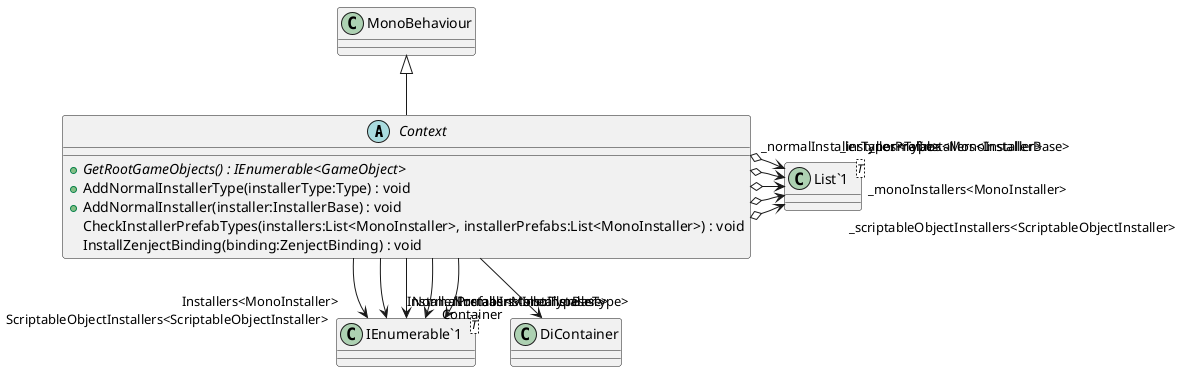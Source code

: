 @startuml
abstract class Context {
    + {abstract} GetRootGameObjects() : IEnumerable<GameObject>
    + AddNormalInstallerType(installerType:Type) : void
    + AddNormalInstaller(installer:InstallerBase) : void
    CheckInstallerPrefabTypes(installers:List<MonoInstaller>, installerPrefabs:List<MonoInstaller>) : void
    InstallZenjectBinding(binding:ZenjectBinding) : void
}
class "List`1"<T> {
}
class "IEnumerable`1"<T> {
}
MonoBehaviour <|-- Context
Context o-> "_scriptableObjectInstallers<ScriptableObjectInstaller>" "List`1"
Context o-> "_monoInstallers<MonoInstaller>" "List`1"
Context o-> "_installerPrefabs<MonoInstaller>" "List`1"
Context o-> "_normalInstallers<InstallerBase>" "List`1"
Context o-> "_normalInstallerTypes<Type>" "List`1"
Context --> "Installers<MonoInstaller>" "IEnumerable`1"
Context --> "InstallerPrefabs<MonoInstaller>" "IEnumerable`1"
Context --> "ScriptableObjectInstallers<ScriptableObjectInstaller>" "IEnumerable`1"
Context --> "NormalInstallerTypes<Type>" "IEnumerable`1"
Context --> "NormalInstallers<InstallerBase>" "IEnumerable`1"
Context --> "Container" DiContainer
@enduml
